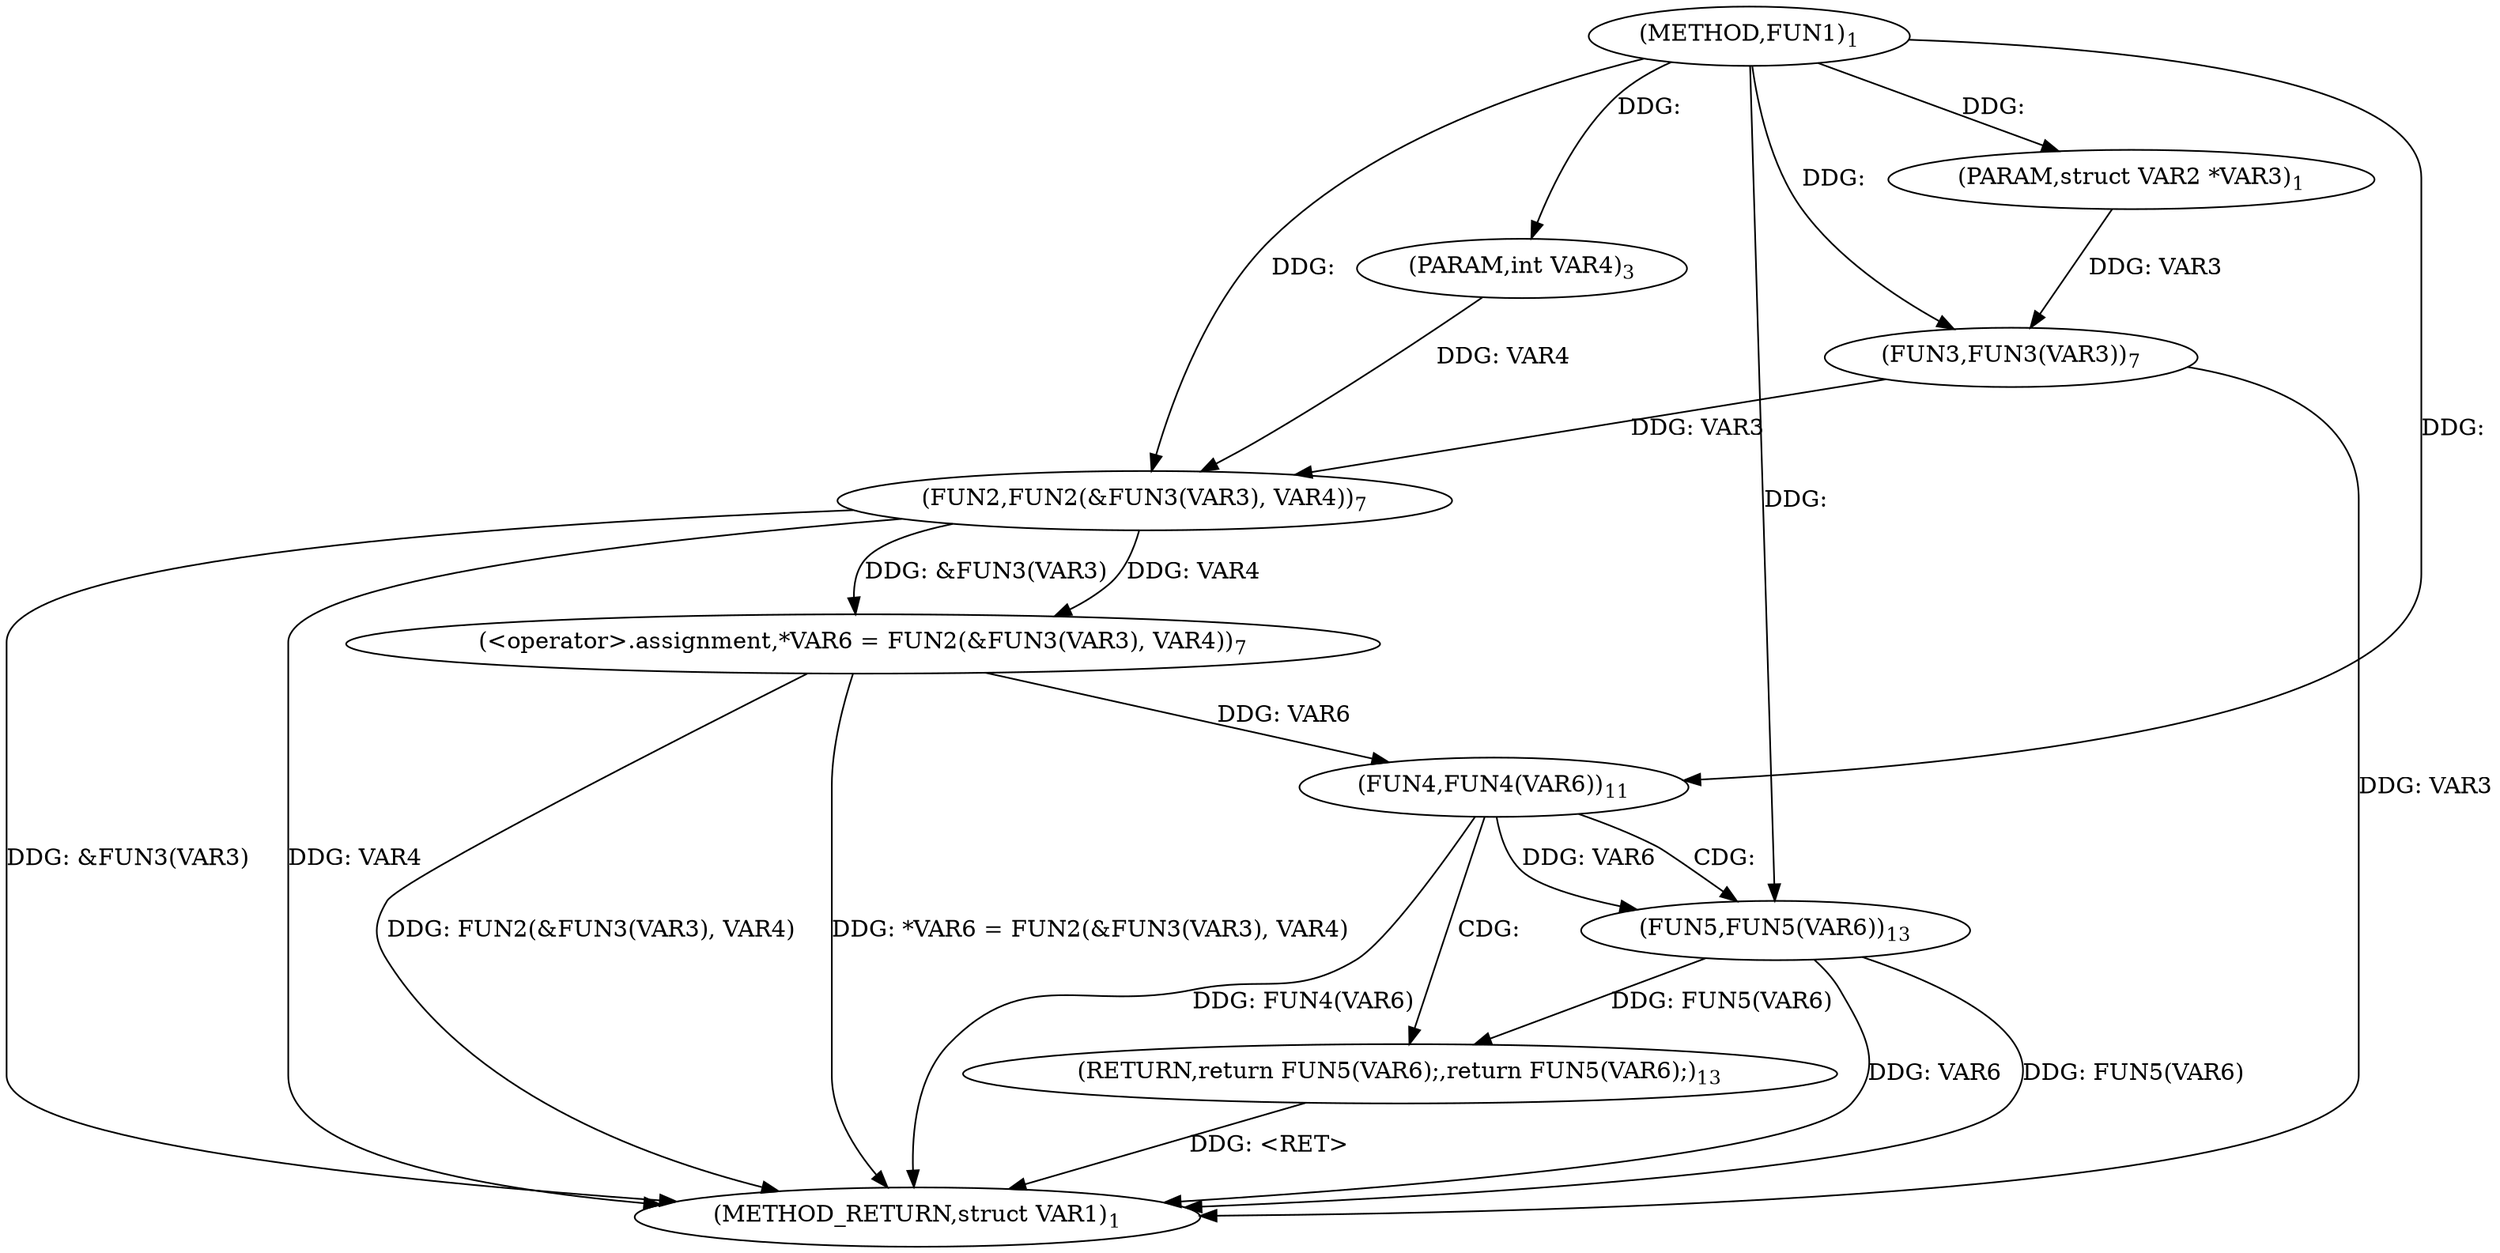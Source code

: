 digraph "FUN1" {  
"8" [label = <(METHOD,FUN1)<SUB>1</SUB>> ]
"27" [label = <(METHOD_RETURN,struct VAR1)<SUB>1</SUB>> ]
"9" [label = <(PARAM,struct VAR2 *VAR3)<SUB>1</SUB>> ]
"10" [label = <(PARAM,int VAR4)<SUB>3</SUB>> ]
"13" [label = <(&lt;operator&gt;.assignment,*VAR6 = FUN2(&amp;FUN3(VAR3), VAR4))<SUB>7</SUB>> ]
"21" [label = <(FUN4,FUN4(VAR6))<SUB>11</SUB>> ]
"15" [label = <(FUN2,FUN2(&amp;FUN3(VAR3), VAR4))<SUB>7</SUB>> ]
"24" [label = <(RETURN,return FUN5(VAR6);,return FUN5(VAR6);)<SUB>13</SUB>> ]
"25" [label = <(FUN5,FUN5(VAR6))<SUB>13</SUB>> ]
"17" [label = <(FUN3,FUN3(VAR3))<SUB>7</SUB>> ]
  "24" -> "27"  [ label = "DDG: &lt;RET&gt;"] 
  "17" -> "27"  [ label = "DDG: VAR3"] 
  "15" -> "27"  [ label = "DDG: &amp;FUN3(VAR3)"] 
  "15" -> "27"  [ label = "DDG: VAR4"] 
  "13" -> "27"  [ label = "DDG: FUN2(&amp;FUN3(VAR3), VAR4)"] 
  "13" -> "27"  [ label = "DDG: *VAR6 = FUN2(&amp;FUN3(VAR3), VAR4)"] 
  "21" -> "27"  [ label = "DDG: FUN4(VAR6)"] 
  "25" -> "27"  [ label = "DDG: VAR6"] 
  "25" -> "27"  [ label = "DDG: FUN5(VAR6)"] 
  "8" -> "9"  [ label = "DDG: "] 
  "8" -> "10"  [ label = "DDG: "] 
  "15" -> "13"  [ label = "DDG: &amp;FUN3(VAR3)"] 
  "15" -> "13"  [ label = "DDG: VAR4"] 
  "17" -> "15"  [ label = "DDG: VAR3"] 
  "10" -> "15"  [ label = "DDG: VAR4"] 
  "8" -> "15"  [ label = "DDG: "] 
  "13" -> "21"  [ label = "DDG: VAR6"] 
  "8" -> "21"  [ label = "DDG: "] 
  "25" -> "24"  [ label = "DDG: FUN5(VAR6)"] 
  "9" -> "17"  [ label = "DDG: VAR3"] 
  "8" -> "17"  [ label = "DDG: "] 
  "21" -> "25"  [ label = "DDG: VAR6"] 
  "8" -> "25"  [ label = "DDG: "] 
  "21" -> "24"  [ label = "CDG: "] 
  "21" -> "25"  [ label = "CDG: "] 
}
